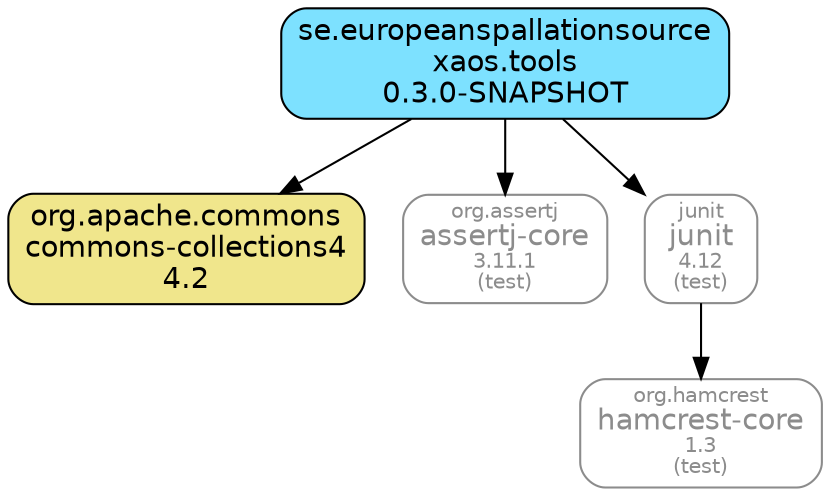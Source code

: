 digraph "xaos.tools" {
  node [shape="box",style="rounded",fontname="Helvetica",fontsize="14"]
  edge [fontsize="10",fontname="Helvetica"]

  // Node Definitions:
  "se.europeanspallationsource:xaos.tools:jar"[shape="box",style="rounded, filled",fillcolor="#7DE1FF",label=<se.europeanspallationsource<br/>xaos.tools<br/>0.3.0-SNAPSHOT>]
  "org.apache.commons:commons-collections4:jar"[shape="box",style="rounded, filled",fillcolor="khaki",label=<org.apache.commons<br/>commons-collections4<br/>4.2>]
  "org.assertj:assertj-core:jar"[shape="box",style="rounded",color="grey55",fontname="Helvetica",fontsize="14",fontcolor="grey55",label=<<font color="grey55" point-size="10">org.assertj</font><br/>assertj-core<font color="grey55" point-size="10"><br/>3.11.1</font><font color="grey55" point-size="10"><br/>(test)</font>>]
  "junit:junit:jar"[shape="box",style="rounded",color="grey55",fontname="Helvetica",fontsize="14",fontcolor="grey55",label=<<font color="grey55" point-size="10">junit</font><br/>junit<font color="grey55" point-size="10"><br/>4.12</font><font color="grey55" point-size="10"><br/>(test)</font>>]
  "org.hamcrest:hamcrest-core:jar"[shape="box",style="rounded",color="grey55",fontname="Helvetica",fontsize="14",fontcolor="grey55",label=<<font color="grey55" point-size="10">org.hamcrest</font><br/>hamcrest-core<font color="grey55" point-size="10"><br/>1.3</font><font color="grey55" point-size="10"><br/>(test)</font>>]

  // Edge Definitions:
  "se.europeanspallationsource:xaos.tools:jar" -> "org.apache.commons:commons-collections4:jar"
  "se.europeanspallationsource:xaos.tools:jar" -> "org.assertj:assertj-core:jar"
  "junit:junit:jar" -> "org.hamcrest:hamcrest-core:jar"
  "se.europeanspallationsource:xaos.tools:jar" -> "junit:junit:jar"
}